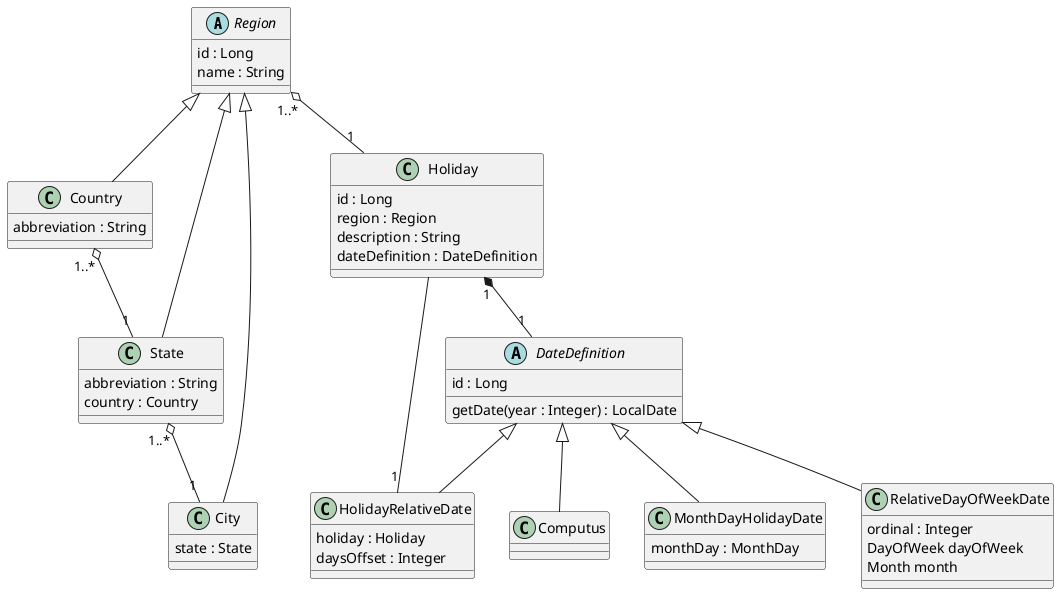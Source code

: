 @startuml
abstract class Region {
	id : Long
	name : String
}

class Country {
	abbreviation : String
}

Region <|-- Country

class State {
	abbreviation : String
	country : Country
}

Region <|-- State
Country "1..*" o-- "1" State

class City {
	state : State
}

Region <|-- City
State "1..*" o-- "1" City

class Holiday {
	id : Long
	region : Region
	description : String
	dateDefinition : DateDefinition
}

Region "1..*" o-- "1" Holiday
Holiday "1" *-- "1" DateDefinition

abstract class DateDefinition {
	id : Long
	getDate(year : Integer) : LocalDate
}

class Computus {
}

DateDefinition <|-- Computus

class HolidayRelativeDate {
	holiday : Holiday
	daysOffset : Integer
}

DateDefinition <|-- HolidayRelativeDate
HolidayRelativeDate "1" -- Holiday

class MonthDayHolidayDate {
	monthDay : MonthDay
}

DateDefinition <|-- MonthDayHolidayDate

class RelativeDayOfWeekDate {
	ordinal : Integer
	DayOfWeek dayOfWeek
	Month month
}

DateDefinition <|-- RelativeDayOfWeekDate

@enduml